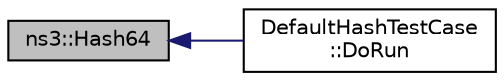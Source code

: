 digraph "ns3::Hash64"
{
  edge [fontname="Helvetica",fontsize="10",labelfontname="Helvetica",labelfontsize="10"];
  node [fontname="Helvetica",fontsize="10",shape=record];
  rankdir="LR";
  Node1 [label="ns3::Hash64",height=0.2,width=0.4,color="black", fillcolor="grey75", style="filled", fontcolor="black"];
  Node1 -> Node2 [dir="back",color="midnightblue",fontsize="10",style="solid"];
  Node2 [label="DefaultHashTestCase\l::DoRun",height=0.2,width=0.4,color="black", fillcolor="white", style="filled",URL="$d2/de9/classDefaultHashTestCase.html#aae29a8385ef1f0d2ce1b00b8f8eec9b2",tooltip="Implementation to actually run this TestCase. "];
}
